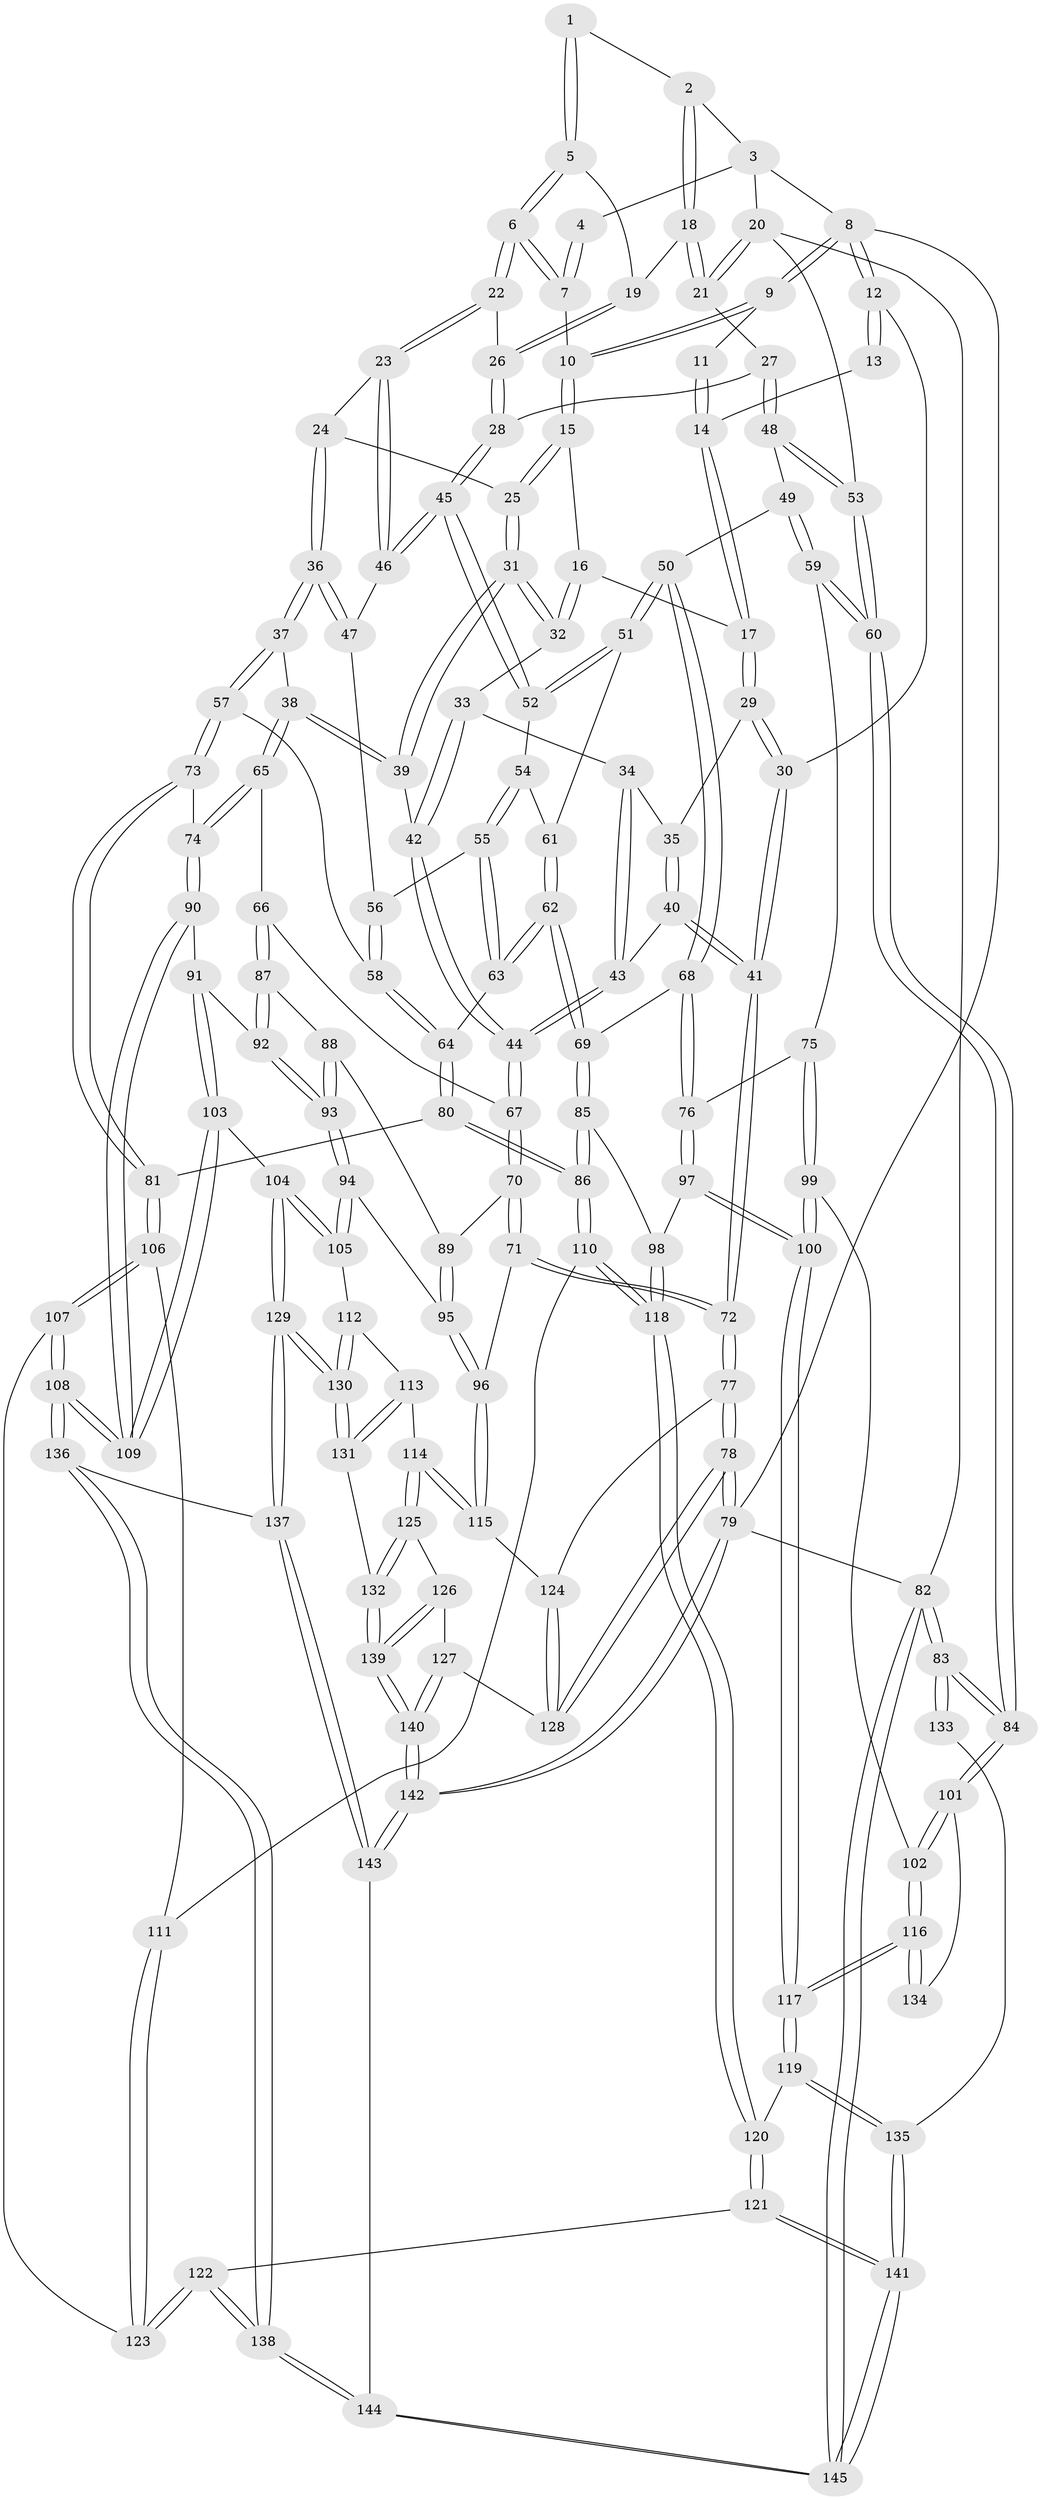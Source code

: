 // Generated by graph-tools (version 1.1) at 2025/38/03/09/25 02:38:51]
// undirected, 145 vertices, 359 edges
graph export_dot {
graph [start="1"]
  node [color=gray90,style=filled];
  1 [pos="+0.7995810008342292+0"];
  2 [pos="+0.8805238015561496+0.08309970784662993"];
  3 [pos="+1+0"];
  4 [pos="+0.7903768683725059+0"];
  5 [pos="+0.7545378057504349+0.12952024864664718"];
  6 [pos="+0.6713865562299964+0.15270166794436732"];
  7 [pos="+0.440578875776917+0"];
  8 [pos="+0+0"];
  9 [pos="+0.22503065050152826+0"];
  10 [pos="+0.3886409296431219+0"];
  11 [pos="+0.12418412261894175+0.059163350901161274"];
  12 [pos="+0+0.0011332170362053444"];
  13 [pos="+0.03481642407309597+0.11156903103403373"];
  14 [pos="+0.09526531653133916+0.2131703981753601"];
  15 [pos="+0.3548655329008784+0.1260256929578705"];
  16 [pos="+0.1373513228911699+0.23055059560219768"];
  17 [pos="+0.09482960578112942+0.2267830295025358"];
  18 [pos="+0.8854505089786932+0.11591388269518148"];
  19 [pos="+0.8234145777875888+0.1425289559616299"];
  20 [pos="+1+0.04655532611841071"];
  21 [pos="+1+0.13394472243091643"];
  22 [pos="+0.6598295482906537+0.2206320398829976"];
  23 [pos="+0.6270990251683216+0.2906064014262304"];
  24 [pos="+0.3945229076643994+0.21790161728525176"];
  25 [pos="+0.371098773106256+0.19392609172114272"];
  26 [pos="+0.8627371898044661+0.3042092537236141"];
  27 [pos="+0.8725252300376054+0.3181495653977256"];
  28 [pos="+0.8718098339033997+0.3177618656754589"];
  29 [pos="+0.08757352785675815+0.23127063773708553"];
  30 [pos="+0+0.2327979895878629"];
  31 [pos="+0.27610543836067564+0.3425013070661527"];
  32 [pos="+0.19455904391397574+0.30525053065784213"];
  33 [pos="+0.15897417058730529+0.35078011023177225"];
  34 [pos="+0.1476286579573167+0.35970234902795223"];
  35 [pos="+0.08890639115193025+0.288801528026086"];
  36 [pos="+0.44071960599322757+0.3716606404069546"];
  37 [pos="+0.4217138124367194+0.46044907372806143"];
  38 [pos="+0.38037450498769554+0.46882160321232996"];
  39 [pos="+0.2759048288527687+0.38580832669023124"];
  40 [pos="+0.052041409873678814+0.4072482864934207"];
  41 [pos="+0+0.44518107607911217"];
  42 [pos="+0.2634574193772213+0.3938365597516021"];
  43 [pos="+0.13184576791459646+0.44389241326521567"];
  44 [pos="+0.15917360268844374+0.4726938859106778"];
  45 [pos="+0.7210550299012582+0.3686408923459048"];
  46 [pos="+0.6274897051349668+0.29676438939305894"];
  47 [pos="+0.6128596243315727+0.31980149642970124"];
  48 [pos="+0.8814977223716475+0.33079731980830174"];
  49 [pos="+0.8837609487821061+0.349364180587462"];
  50 [pos="+0.7751057988683651+0.49546975765077367"];
  51 [pos="+0.7346665486774451+0.4246223796941394"];
  52 [pos="+0.724765496219621+0.38561668130502597"];
  53 [pos="+1+0.3007137081173673"];
  54 [pos="+0.6526477111579699+0.4388933439469367"];
  55 [pos="+0.6283138091684803+0.4384860744773164"];
  56 [pos="+0.6077781906292011+0.3395310076687732"];
  57 [pos="+0.4818568407586356+0.4931211140761012"];
  58 [pos="+0.4933828267674609+0.49453769422237515"];
  59 [pos="+0.9912417953875585+0.524732771999255"];
  60 [pos="+1+0.5542486002481343"];
  61 [pos="+0.6834325386372014+0.44352712443127035"];
  62 [pos="+0.6175388266138779+0.53278110463844"];
  63 [pos="+0.616316565543514+0.5320634398519992"];
  64 [pos="+0.5400474555860303+0.5236060168045256"];
  65 [pos="+0.3378407356663833+0.5315952072668946"];
  66 [pos="+0.29515911364755054+0.5532835796084573"];
  67 [pos="+0.16043665815432417+0.5059664733025822"];
  68 [pos="+0.778555856056078+0.5360260873456362"];
  69 [pos="+0.6630656092536051+0.5662533595773414"];
  70 [pos="+0.14354384750985583+0.5345966747219358"];
  71 [pos="+0.07455134547413594+0.5787151628428648"];
  72 [pos="+0+0.5577025992979552"];
  73 [pos="+0.4296549593773847+0.6537572760083105"];
  74 [pos="+0.40498791465688383+0.6551638555031479"];
  75 [pos="+0.86548623222727+0.5672530432304901"];
  76 [pos="+0.8170685687922433+0.5618699412332164"];
  77 [pos="+0+0.6252555004379674"];
  78 [pos="+0+0.8926481648671901"];
  79 [pos="+0+1"];
  80 [pos="+0.5234189517489535+0.6564541407173689"];
  81 [pos="+0.4454204429119603+0.6622692204480376"];
  82 [pos="+1+1"];
  83 [pos="+1+1"];
  84 [pos="+1+0.7127774333652763"];
  85 [pos="+0.6513149893489036+0.6220659409597965"];
  86 [pos="+0.5861394711508874+0.7024325091510822"];
  87 [pos="+0.28943285716715644+0.5768935653102001"];
  88 [pos="+0.21465241500650975+0.6051775976221226"];
  89 [pos="+0.1444306234194815+0.5362161673254491"];
  90 [pos="+0.3990721153833841+0.6595545834902571"];
  91 [pos="+0.3119952189685868+0.6614275123737435"];
  92 [pos="+0.2806807750873735+0.6485701731917839"];
  93 [pos="+0.24201014361296513+0.6736796001997831"];
  94 [pos="+0.24123491099227812+0.6745151007131208"];
  95 [pos="+0.19099283656710256+0.6779805849425733"];
  96 [pos="+0.11340299536049422+0.7276995838957896"];
  97 [pos="+0.7753325445362345+0.6873272329907295"];
  98 [pos="+0.7308713813435022+0.7020079978351297"];
  99 [pos="+0.8888554382654533+0.6876792341713995"];
  100 [pos="+0.8003989544647252+0.716504471418427"];
  101 [pos="+1+0.7412614334200043"];
  102 [pos="+0.8920742364289703+0.6924371760006942"];
  103 [pos="+0.3340266813469074+0.792449157343321"];
  104 [pos="+0.3142953720813276+0.7940884757273388"];
  105 [pos="+0.27150575253512566+0.7793313463865121"];
  106 [pos="+0.4683045554053973+0.7674188468261246"];
  107 [pos="+0.42243587354142514+0.8277212344834699"];
  108 [pos="+0.40799148805174257+0.8342150063175158"];
  109 [pos="+0.35277463067512344+0.795075693328512"];
  110 [pos="+0.5873871062132148+0.7183112137073758"];
  111 [pos="+0.5619440942654494+0.7468011634156052"];
  112 [pos="+0.23859449121299492+0.790836762458139"];
  113 [pos="+0.18247601182224216+0.80175879034285"];
  114 [pos="+0.16362838467572585+0.7950122344433148"];
  115 [pos="+0.11108932073962573+0.7332639948759323"];
  116 [pos="+0.8583107012154211+0.8064899055924183"];
  117 [pos="+0.8293796355648286+0.8181359718037651"];
  118 [pos="+0.6848830167989497+0.7852109715086892"];
  119 [pos="+0.8093886312426926+0.8416037482762888"];
  120 [pos="+0.7072582978066663+0.8442342596691323"];
  121 [pos="+0.6700112821911561+0.8912445976214615"];
  122 [pos="+0.6062071592701398+0.9243974794059846"];
  123 [pos="+0.5568835652981606+0.8623262335397877"];
  124 [pos="+0.10001139645643177+0.7370872199343167"];
  125 [pos="+0.11357264295301416+0.8771145620948658"];
  126 [pos="+0.10082182371093745+0.8836714813861402"];
  127 [pos="+0.031553532415992444+0.8746268812901873"];
  128 [pos="+0.0016383119529316096+0.857666400874483"];
  129 [pos="+0.25262771173709864+0.9336011937219486"];
  130 [pos="+0.24612315767714643+0.9302874196633738"];
  131 [pos="+0.21108672786394034+0.9172257316305948"];
  132 [pos="+0.20698937105850582+0.9181173237694902"];
  133 [pos="+0.9298797481264145+0.8362301249738334"];
  134 [pos="+0.9195307009349217+0.8072108196327608"];
  135 [pos="+0.9250653902151094+1"];
  136 [pos="+0.40492901839768686+0.8734308380883131"];
  137 [pos="+0.2669807981234275+0.9520277656765666"];
  138 [pos="+0.5045298761679157+1"];
  139 [pos="+0.12671256855887242+0.9742495703503253"];
  140 [pos="+0.09315094006510373+1"];
  141 [pos="+0.985834008688162+1"];
  142 [pos="+0.030874723212950858+1"];
  143 [pos="+0.32584757541265835+1"];
  144 [pos="+0.4917117051700627+1"];
  145 [pos="+1+1"];
  1 -- 2;
  1 -- 5;
  1 -- 5;
  2 -- 3;
  2 -- 18;
  2 -- 18;
  3 -- 4;
  3 -- 8;
  3 -- 20;
  4 -- 7;
  4 -- 7;
  5 -- 6;
  5 -- 6;
  5 -- 19;
  6 -- 7;
  6 -- 7;
  6 -- 22;
  6 -- 22;
  7 -- 10;
  8 -- 9;
  8 -- 9;
  8 -- 12;
  8 -- 12;
  8 -- 79;
  9 -- 10;
  9 -- 10;
  9 -- 11;
  10 -- 15;
  10 -- 15;
  11 -- 14;
  11 -- 14;
  12 -- 13;
  12 -- 13;
  12 -- 30;
  13 -- 14;
  14 -- 17;
  14 -- 17;
  15 -- 16;
  15 -- 25;
  15 -- 25;
  16 -- 17;
  16 -- 32;
  16 -- 32;
  17 -- 29;
  17 -- 29;
  18 -- 19;
  18 -- 21;
  18 -- 21;
  19 -- 26;
  19 -- 26;
  20 -- 21;
  20 -- 21;
  20 -- 53;
  20 -- 82;
  21 -- 27;
  22 -- 23;
  22 -- 23;
  22 -- 26;
  23 -- 24;
  23 -- 46;
  23 -- 46;
  24 -- 25;
  24 -- 36;
  24 -- 36;
  25 -- 31;
  25 -- 31;
  26 -- 28;
  26 -- 28;
  27 -- 28;
  27 -- 48;
  27 -- 48;
  28 -- 45;
  28 -- 45;
  29 -- 30;
  29 -- 30;
  29 -- 35;
  30 -- 41;
  30 -- 41;
  31 -- 32;
  31 -- 32;
  31 -- 39;
  31 -- 39;
  32 -- 33;
  33 -- 34;
  33 -- 42;
  33 -- 42;
  34 -- 35;
  34 -- 43;
  34 -- 43;
  35 -- 40;
  35 -- 40;
  36 -- 37;
  36 -- 37;
  36 -- 47;
  36 -- 47;
  37 -- 38;
  37 -- 57;
  37 -- 57;
  38 -- 39;
  38 -- 39;
  38 -- 65;
  38 -- 65;
  39 -- 42;
  40 -- 41;
  40 -- 41;
  40 -- 43;
  41 -- 72;
  41 -- 72;
  42 -- 44;
  42 -- 44;
  43 -- 44;
  43 -- 44;
  44 -- 67;
  44 -- 67;
  45 -- 46;
  45 -- 46;
  45 -- 52;
  45 -- 52;
  46 -- 47;
  47 -- 56;
  48 -- 49;
  48 -- 53;
  48 -- 53;
  49 -- 50;
  49 -- 59;
  49 -- 59;
  50 -- 51;
  50 -- 51;
  50 -- 68;
  50 -- 68;
  51 -- 52;
  51 -- 52;
  51 -- 61;
  52 -- 54;
  53 -- 60;
  53 -- 60;
  54 -- 55;
  54 -- 55;
  54 -- 61;
  55 -- 56;
  55 -- 63;
  55 -- 63;
  56 -- 58;
  56 -- 58;
  57 -- 58;
  57 -- 73;
  57 -- 73;
  58 -- 64;
  58 -- 64;
  59 -- 60;
  59 -- 60;
  59 -- 75;
  60 -- 84;
  60 -- 84;
  61 -- 62;
  61 -- 62;
  62 -- 63;
  62 -- 63;
  62 -- 69;
  62 -- 69;
  63 -- 64;
  64 -- 80;
  64 -- 80;
  65 -- 66;
  65 -- 74;
  65 -- 74;
  66 -- 67;
  66 -- 87;
  66 -- 87;
  67 -- 70;
  67 -- 70;
  68 -- 69;
  68 -- 76;
  68 -- 76;
  69 -- 85;
  69 -- 85;
  70 -- 71;
  70 -- 71;
  70 -- 89;
  71 -- 72;
  71 -- 72;
  71 -- 96;
  72 -- 77;
  72 -- 77;
  73 -- 74;
  73 -- 81;
  73 -- 81;
  74 -- 90;
  74 -- 90;
  75 -- 76;
  75 -- 99;
  75 -- 99;
  76 -- 97;
  76 -- 97;
  77 -- 78;
  77 -- 78;
  77 -- 124;
  78 -- 79;
  78 -- 79;
  78 -- 128;
  78 -- 128;
  79 -- 142;
  79 -- 142;
  79 -- 82;
  80 -- 81;
  80 -- 86;
  80 -- 86;
  81 -- 106;
  81 -- 106;
  82 -- 83;
  82 -- 83;
  82 -- 145;
  82 -- 145;
  83 -- 84;
  83 -- 84;
  83 -- 133;
  83 -- 133;
  84 -- 101;
  84 -- 101;
  85 -- 86;
  85 -- 86;
  85 -- 98;
  86 -- 110;
  86 -- 110;
  87 -- 88;
  87 -- 92;
  87 -- 92;
  88 -- 89;
  88 -- 93;
  88 -- 93;
  89 -- 95;
  89 -- 95;
  90 -- 91;
  90 -- 109;
  90 -- 109;
  91 -- 92;
  91 -- 103;
  91 -- 103;
  92 -- 93;
  92 -- 93;
  93 -- 94;
  93 -- 94;
  94 -- 95;
  94 -- 105;
  94 -- 105;
  95 -- 96;
  95 -- 96;
  96 -- 115;
  96 -- 115;
  97 -- 98;
  97 -- 100;
  97 -- 100;
  98 -- 118;
  98 -- 118;
  99 -- 100;
  99 -- 100;
  99 -- 102;
  100 -- 117;
  100 -- 117;
  101 -- 102;
  101 -- 102;
  101 -- 134;
  102 -- 116;
  102 -- 116;
  103 -- 104;
  103 -- 109;
  103 -- 109;
  104 -- 105;
  104 -- 105;
  104 -- 129;
  104 -- 129;
  105 -- 112;
  106 -- 107;
  106 -- 107;
  106 -- 111;
  107 -- 108;
  107 -- 108;
  107 -- 123;
  108 -- 109;
  108 -- 109;
  108 -- 136;
  108 -- 136;
  110 -- 111;
  110 -- 118;
  110 -- 118;
  111 -- 123;
  111 -- 123;
  112 -- 113;
  112 -- 130;
  112 -- 130;
  113 -- 114;
  113 -- 131;
  113 -- 131;
  114 -- 115;
  114 -- 115;
  114 -- 125;
  114 -- 125;
  115 -- 124;
  116 -- 117;
  116 -- 117;
  116 -- 134;
  116 -- 134;
  117 -- 119;
  117 -- 119;
  118 -- 120;
  118 -- 120;
  119 -- 120;
  119 -- 135;
  119 -- 135;
  120 -- 121;
  120 -- 121;
  121 -- 122;
  121 -- 141;
  121 -- 141;
  122 -- 123;
  122 -- 123;
  122 -- 138;
  122 -- 138;
  124 -- 128;
  124 -- 128;
  125 -- 126;
  125 -- 132;
  125 -- 132;
  126 -- 127;
  126 -- 139;
  126 -- 139;
  127 -- 128;
  127 -- 140;
  127 -- 140;
  129 -- 130;
  129 -- 130;
  129 -- 137;
  129 -- 137;
  130 -- 131;
  130 -- 131;
  131 -- 132;
  132 -- 139;
  132 -- 139;
  133 -- 135;
  135 -- 141;
  135 -- 141;
  136 -- 137;
  136 -- 138;
  136 -- 138;
  137 -- 143;
  137 -- 143;
  138 -- 144;
  138 -- 144;
  139 -- 140;
  139 -- 140;
  140 -- 142;
  140 -- 142;
  141 -- 145;
  141 -- 145;
  142 -- 143;
  142 -- 143;
  143 -- 144;
  144 -- 145;
  144 -- 145;
}
